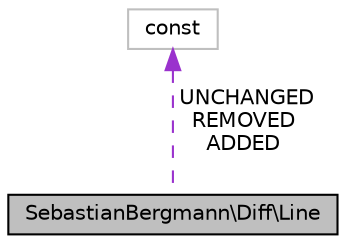 digraph "SebastianBergmann\Diff\Line"
{
  edge [fontname="Helvetica",fontsize="10",labelfontname="Helvetica",labelfontsize="10"];
  node [fontname="Helvetica",fontsize="10",shape=record];
  Node1 [label="SebastianBergmann\\Diff\\Line",height=0.2,width=0.4,color="black", fillcolor="grey75", style="filled", fontcolor="black"];
  Node2 -> Node1 [dir="back",color="darkorchid3",fontsize="10",style="dashed",label=" UNCHANGED\nREMOVED\nADDED" ,fontname="Helvetica"];
  Node2 [label="const",height=0.2,width=0.4,color="grey75", fillcolor="white", style="filled"];
}
